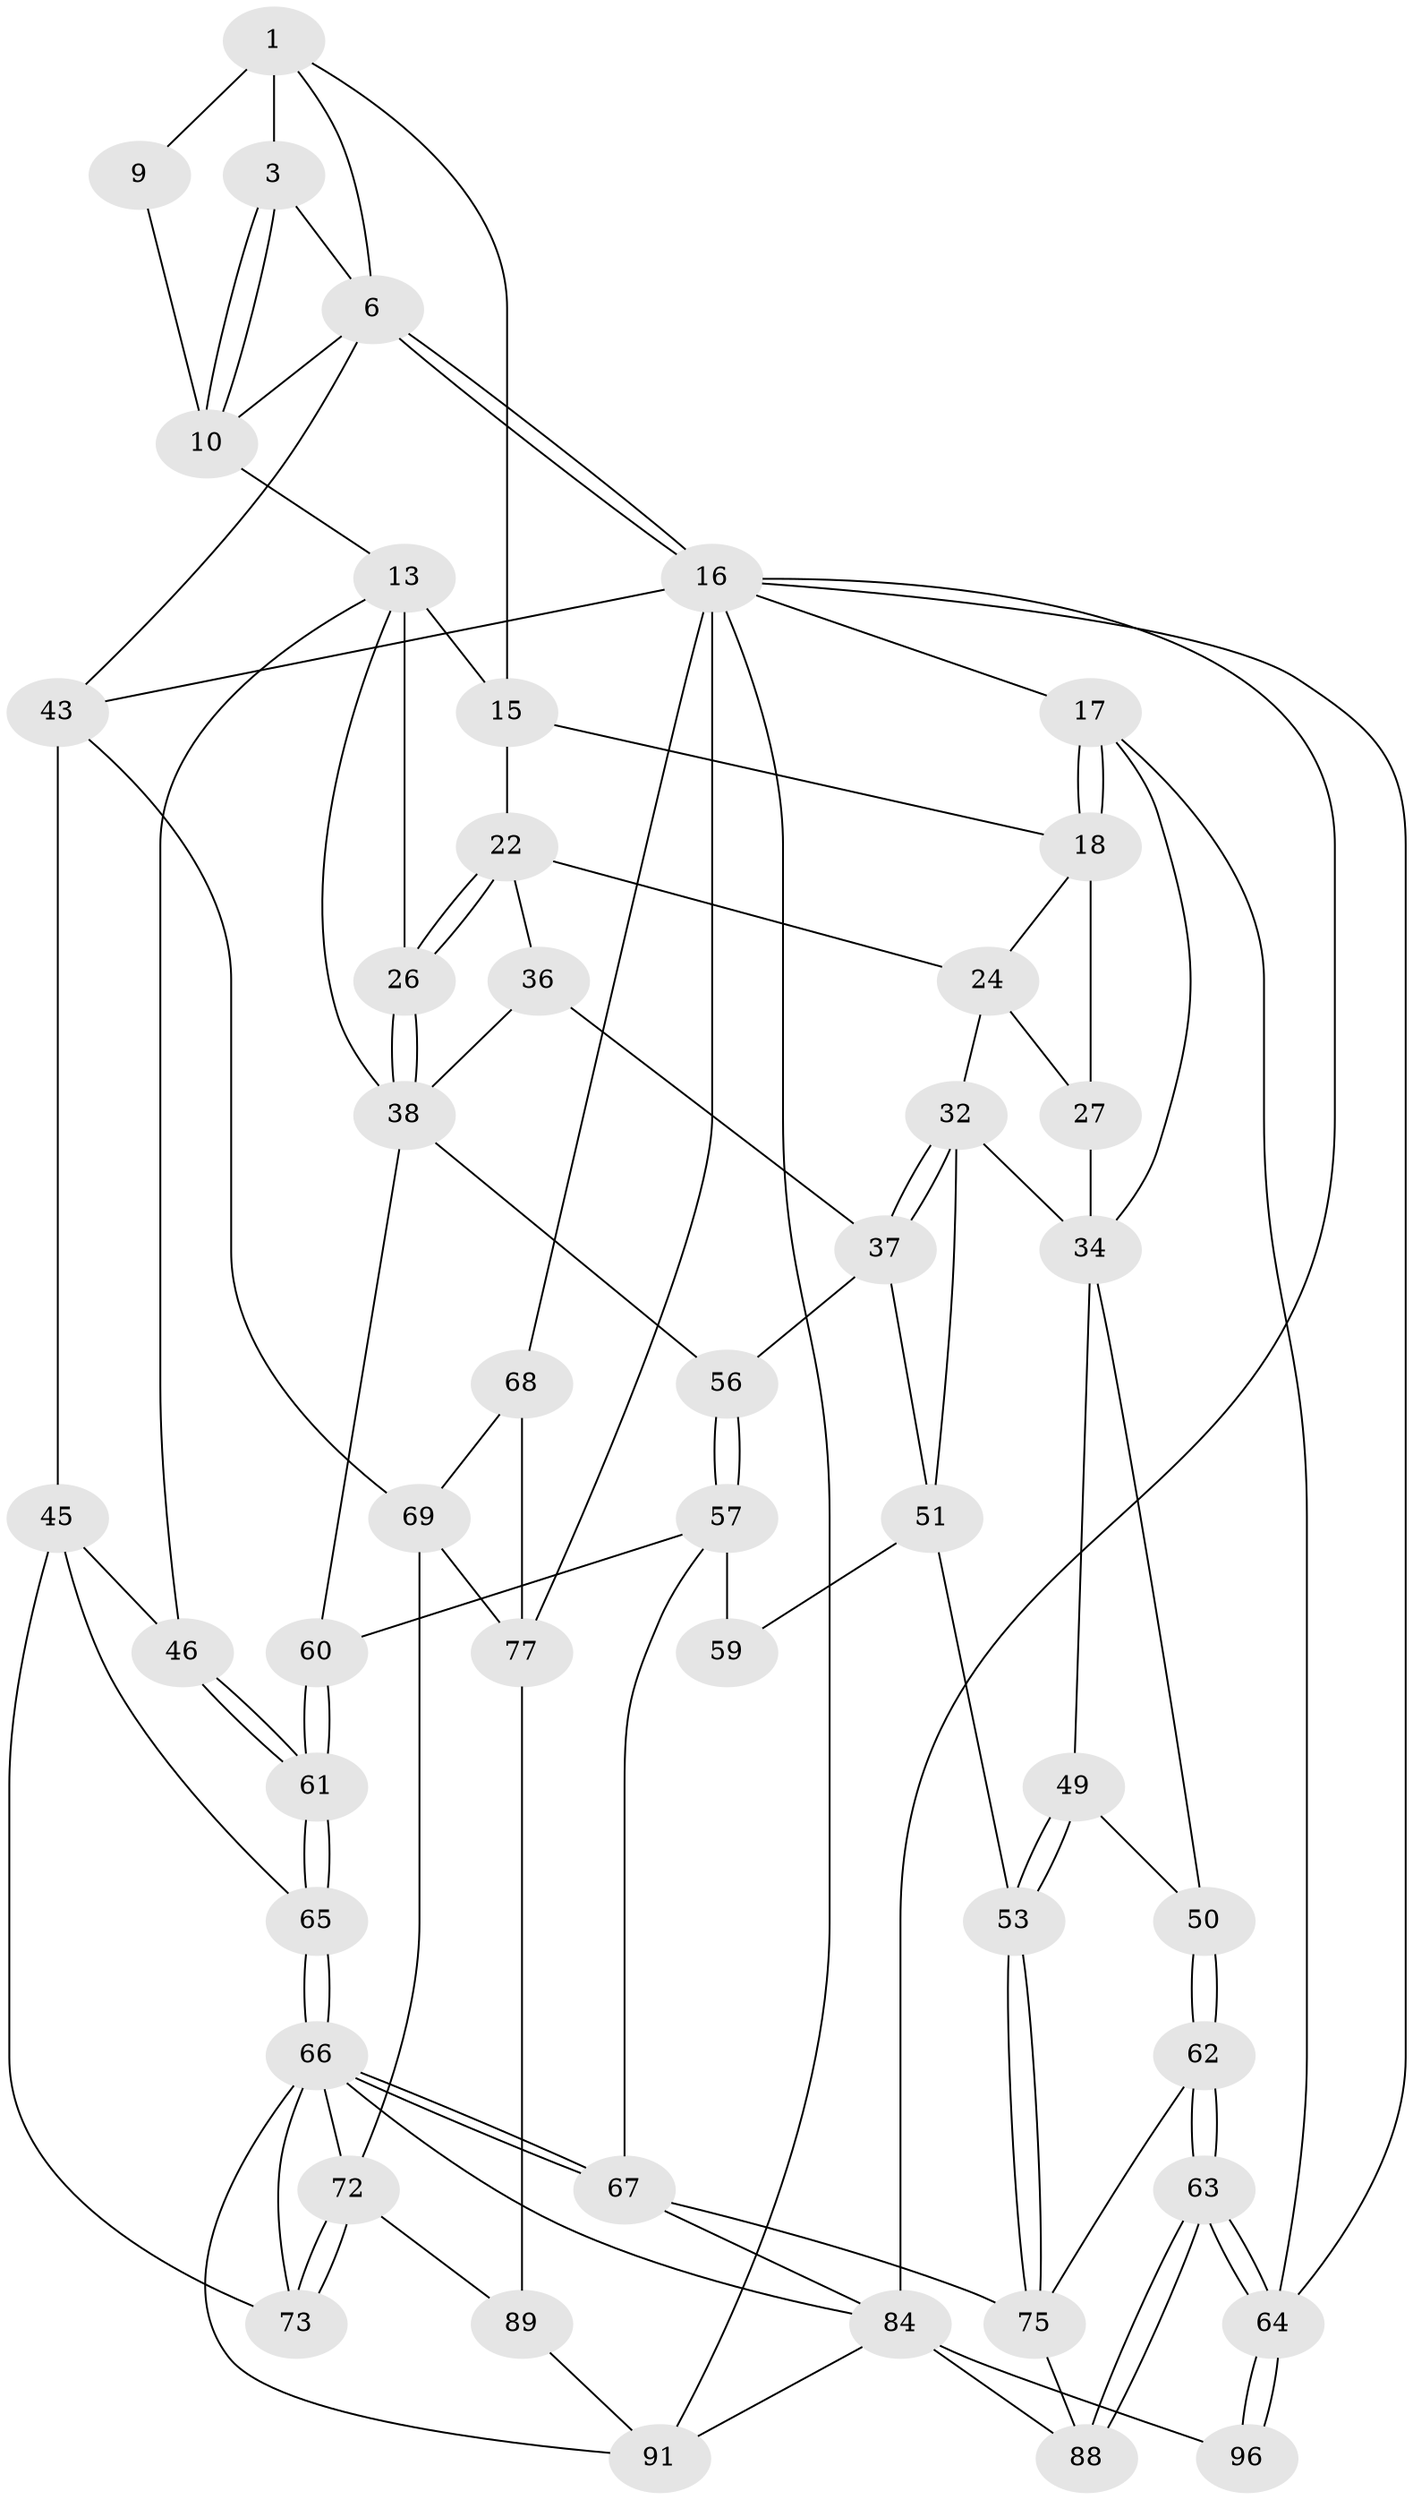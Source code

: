 // original degree distribution, {3: 0.020833333333333332, 4: 0.23958333333333334, 5: 0.5208333333333334, 6: 0.21875}
// Generated by graph-tools (version 1.1) at 2025/17/03/09/25 04:17:03]
// undirected, 48 vertices, 110 edges
graph export_dot {
graph [start="1"]
  node [color=gray90,style=filled];
  1 [pos="+0.882577297720854+0.023753588661946115",super="+2+5"];
  3 [pos="+0.8152465275272829+0.07752529611985641",super="+4"];
  6 [pos="+1+0",super="+7"];
  9 [pos="+0.6983782877502326+0"];
  10 [pos="+0.825720655931645+0.17982088010994524",super="+11"];
  13 [pos="+0.7112732122908011+0.23116814880656875",super="+47+14"];
  15 [pos="+0.5447375701521273+0",super="+21"];
  16 [pos="+1+0",super="+76+48"];
  17 [pos="+0+0"];
  18 [pos="+0+0",super="+19"];
  22 [pos="+0.4369313621169919+0.18167903221296788",super="+23"];
  24 [pos="+0.36361101515105954+0.14865133430509825",super="+25+29"];
  26 [pos="+0.552866615589184+0.21281407181433043"];
  27 [pos="+0.24167072572317042+0.11056636533840154",super="+28"];
  32 [pos="+0.30294739930105324+0.31460922239162165",super="+33"];
  34 [pos="+0.14223768214727822+0.29230554496166533",super="+35"];
  36 [pos="+0.42067836029112116+0.18746192487960497"];
  37 [pos="+0.3169136811880055+0.32471738383650756",super="+54"];
  38 [pos="+0.6180678931287251+0.32440910761983005",super="+39"];
  43 [pos="+1+0.3390196037248969",super="+44"];
  45 [pos="+0.7676032734206765+0.45232013089493633",super="+70"];
  46 [pos="+0.687795576806421+0.4084267404705386"];
  49 [pos="+0.08151469321921687+0.3230630310716481"];
  50 [pos="+0+0.43358161946452634"];
  51 [pos="+0.1537984266511732+0.3770868046673475",super="+52+55"];
  53 [pos="+0.03670725551334969+0.5560528985784152"];
  56 [pos="+0.35208315591303724+0.34786965757625565"];
  57 [pos="+0.33159484295762603+0.5256422862857412",super="+58"];
  59 [pos="+0.24679903075822476+0.5187022959434604"];
  60 [pos="+0.43571862373579257+0.5295257465038958"];
  61 [pos="+0.5107495423914822+0.6341141052299092"];
  62 [pos="+0+0.5981492750774375"];
  63 [pos="+0+0.9587236608779224"];
  64 [pos="+0+1"];
  65 [pos="+0.5111519550316095+0.6647959779560919"];
  66 [pos="+0.5097057405723295+0.6709879593777125",super="+81"];
  67 [pos="+0.2816906356564276+0.726141615120624",super="+74"];
  68 [pos="+1+0.38768697119512996"];
  69 [pos="+0.9001106268795339+0.6153892786441545",super="+71"];
  72 [pos="+0.8050350277029088+0.7512836375241774",super="+85"];
  73 [pos="+0.7595039655795777+0.7033279596178305"];
  75 [pos="+0+0.6001043892437549",super="+80"];
  77 [pos="+1+1",super="+78"];
  84 [pos="+0.2594032144292496+0.7669166408911449",super="+86"];
  88 [pos="+0.11204438816217997+0.8873255718159978"];
  89 [pos="+0.8103943409262517+0.7916357406836145",super="+90"];
  91 [pos="+0.7555830074762814+0.9462770993194106",super="+92"];
  96 [pos="+0.160474828857939+1"];
  1 -- 3;
  1 -- 9 [weight=2];
  1 -- 15;
  1 -- 6;
  3 -- 10;
  3 -- 10;
  3 -- 6;
  6 -- 16;
  6 -- 16;
  6 -- 43;
  6 -- 10;
  9 -- 10;
  10 -- 13;
  13 -- 46;
  13 -- 38;
  13 -- 26;
  13 -- 15;
  15 -- 18;
  15 -- 22;
  16 -- 17;
  16 -- 64;
  16 -- 91;
  16 -- 77;
  16 -- 84;
  16 -- 43;
  16 -- 68;
  17 -- 18;
  17 -- 18;
  17 -- 64;
  17 -- 34;
  18 -- 24;
  18 -- 27 [weight=2];
  22 -- 26;
  22 -- 26;
  22 -- 24;
  22 -- 36;
  24 -- 27 [weight=2];
  24 -- 32;
  26 -- 38;
  26 -- 38;
  27 -- 34 [weight=2];
  32 -- 37;
  32 -- 37;
  32 -- 34;
  32 -- 51;
  34 -- 49;
  34 -- 50;
  36 -- 37;
  36 -- 38;
  37 -- 56;
  37 -- 51;
  38 -- 56;
  38 -- 60;
  43 -- 45;
  43 -- 69;
  45 -- 46;
  45 -- 73;
  45 -- 65;
  46 -- 61;
  46 -- 61;
  49 -- 50;
  49 -- 53;
  49 -- 53;
  50 -- 62;
  50 -- 62;
  51 -- 59 [weight=2];
  51 -- 53;
  53 -- 75;
  53 -- 75;
  56 -- 57;
  56 -- 57;
  57 -- 60;
  57 -- 67;
  57 -- 59;
  60 -- 61;
  60 -- 61;
  61 -- 65;
  61 -- 65;
  62 -- 63;
  62 -- 63;
  62 -- 75;
  63 -- 64;
  63 -- 64;
  63 -- 88;
  63 -- 88;
  64 -- 96;
  64 -- 96;
  65 -- 66;
  65 -- 66;
  66 -- 67;
  66 -- 67;
  66 -- 84;
  66 -- 73;
  66 -- 72;
  66 -- 91;
  67 -- 75;
  67 -- 84;
  68 -- 69;
  68 -- 77;
  69 -- 72;
  69 -- 77;
  72 -- 73;
  72 -- 73;
  72 -- 89;
  75 -- 88;
  77 -- 89 [weight=2];
  84 -- 96 [weight=2];
  84 -- 88;
  84 -- 91;
  89 -- 91;
}
